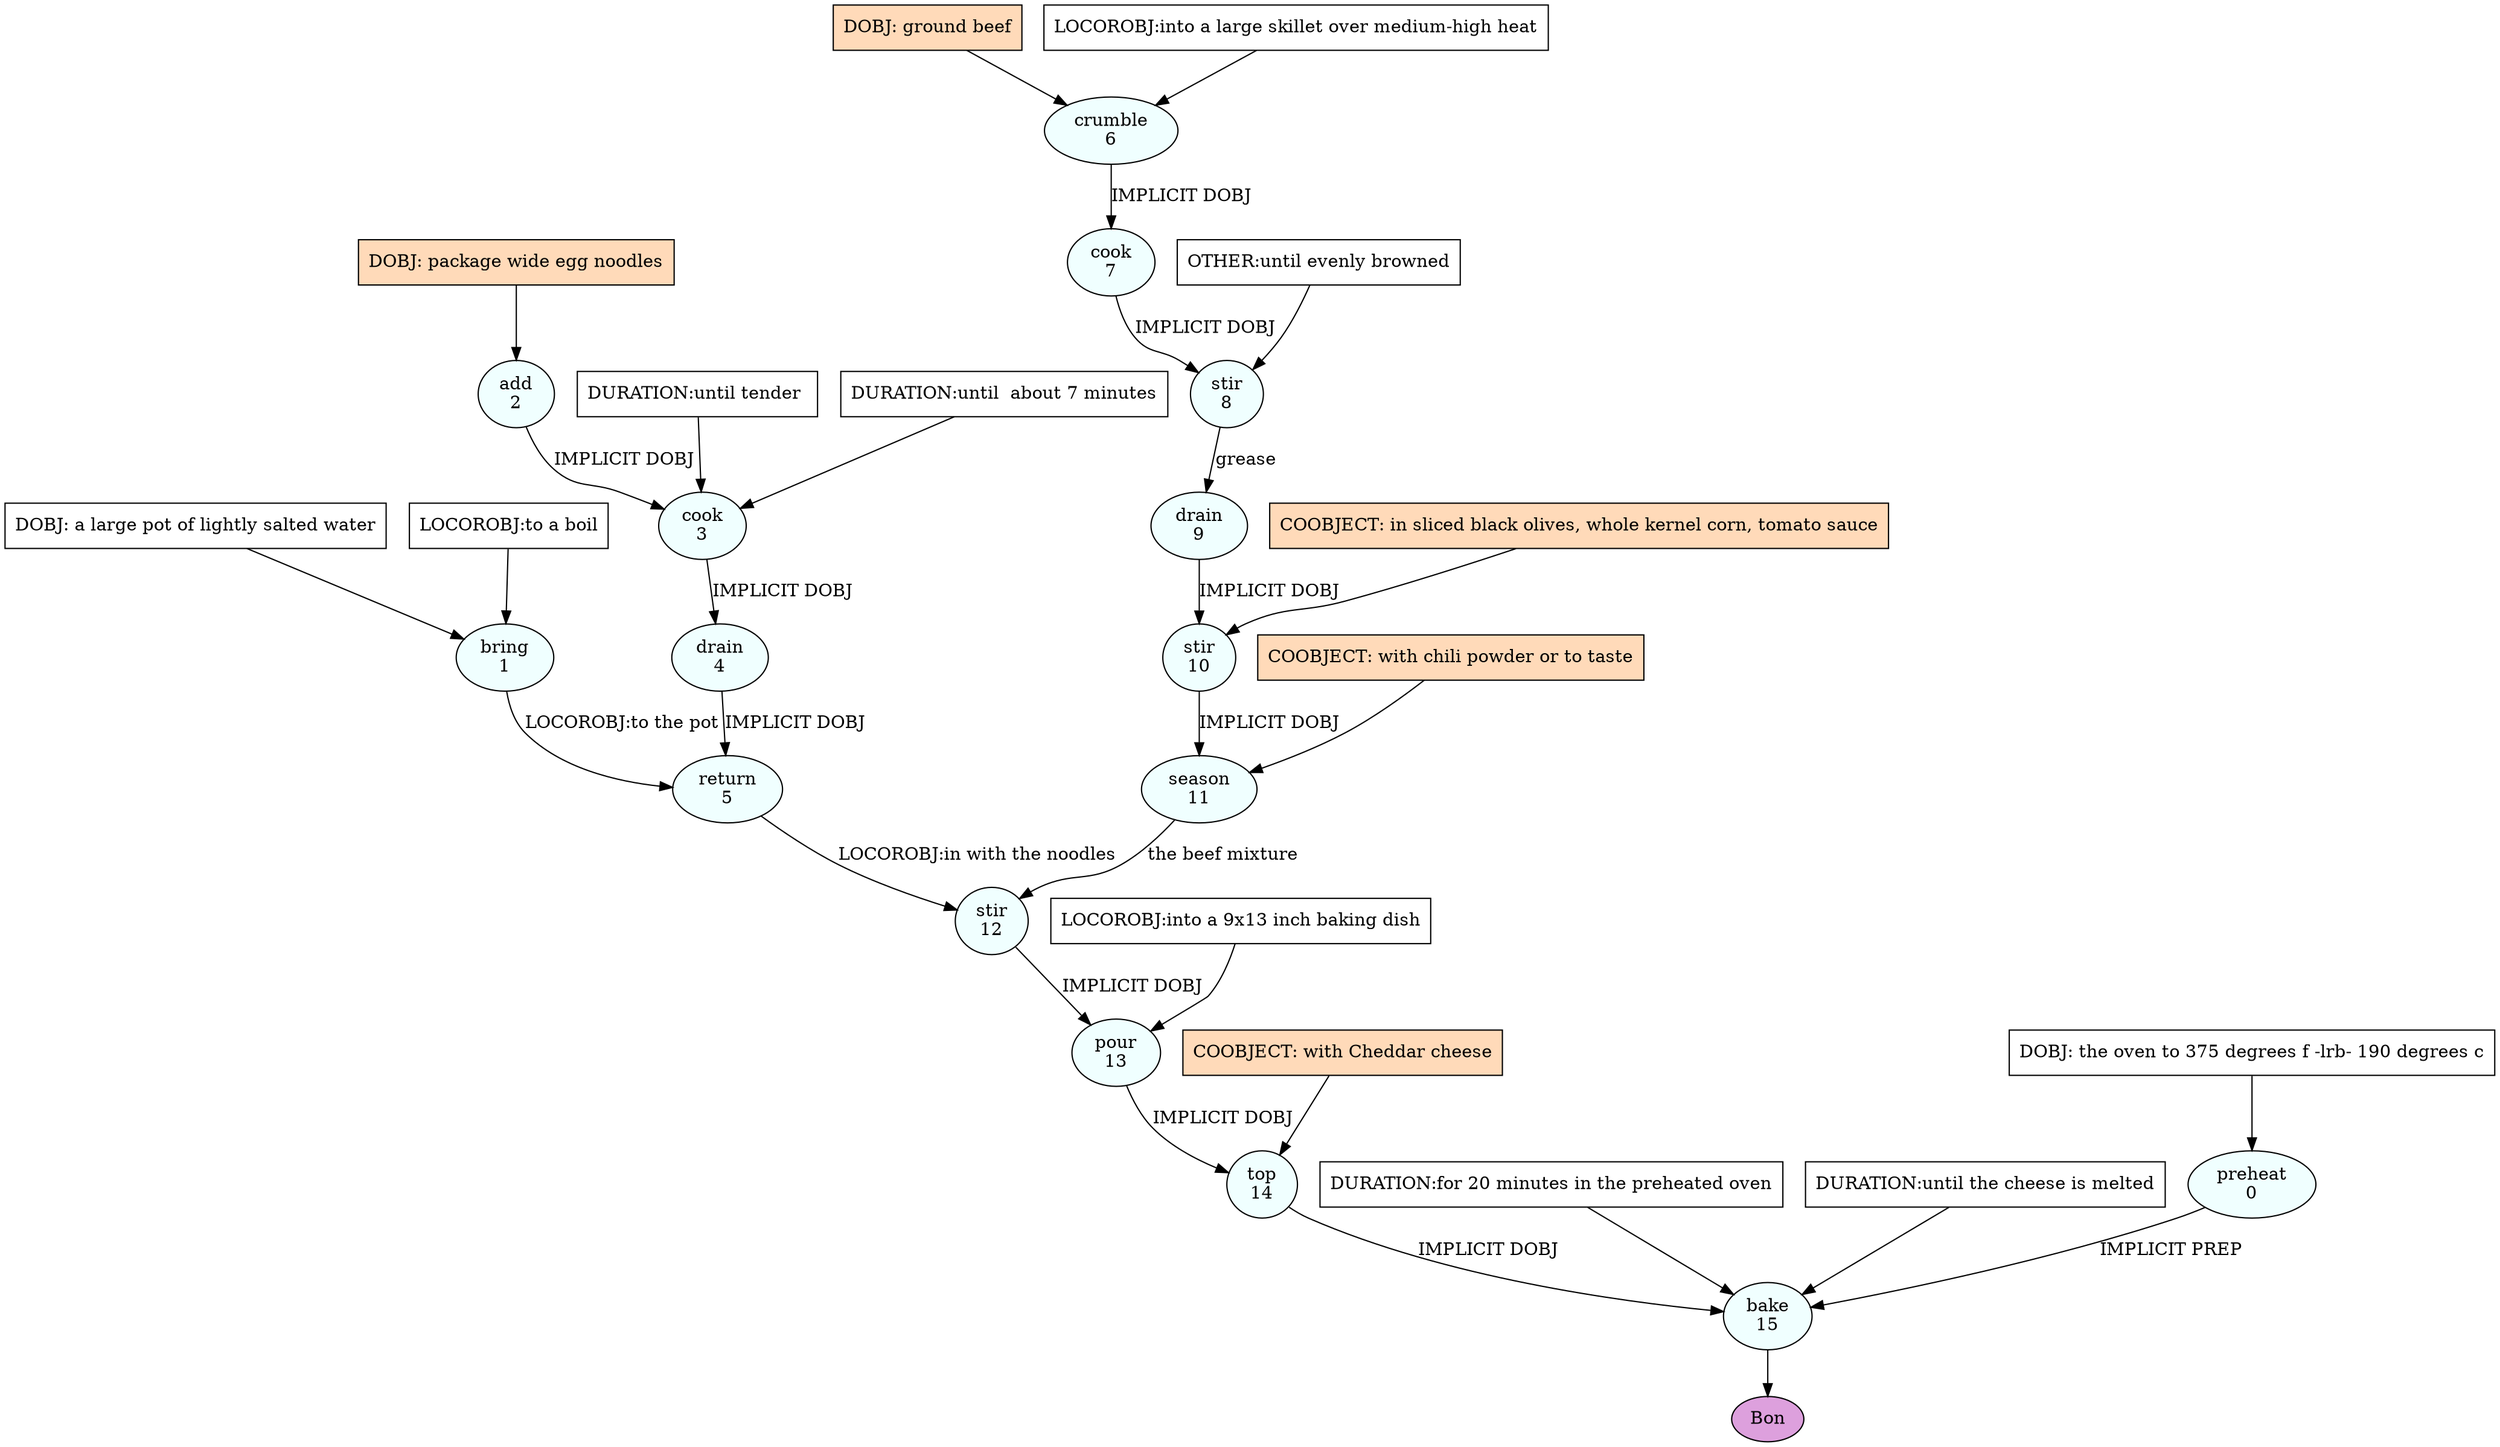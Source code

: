 digraph recipe {
E0[label="preheat
0", shape=oval, style=filled, fillcolor=azure]
E1[label="bring
1", shape=oval, style=filled, fillcolor=azure]
E2[label="add
2", shape=oval, style=filled, fillcolor=azure]
E3[label="cook
3", shape=oval, style=filled, fillcolor=azure]
E4[label="drain
4", shape=oval, style=filled, fillcolor=azure]
E5[label="return
5", shape=oval, style=filled, fillcolor=azure]
E6[label="crumble
6", shape=oval, style=filled, fillcolor=azure]
E7[label="cook
7", shape=oval, style=filled, fillcolor=azure]
E8[label="stir
8", shape=oval, style=filled, fillcolor=azure]
E9[label="drain
9", shape=oval, style=filled, fillcolor=azure]
E10[label="stir
10", shape=oval, style=filled, fillcolor=azure]
E11[label="season
11", shape=oval, style=filled, fillcolor=azure]
E12[label="stir
12", shape=oval, style=filled, fillcolor=azure]
E13[label="pour
13", shape=oval, style=filled, fillcolor=azure]
E14[label="top
14", shape=oval, style=filled, fillcolor=azure]
E15[label="bake
15", shape=oval, style=filled, fillcolor=azure]
D1[label="DOBJ: a large pot of lightly salted water", shape=box, style=filled, fillcolor=white]
D1 -> E1
P1_0[label="LOCOROBJ:to a boil", shape=box, style=filled, fillcolor=white]
P1_0 -> E1
D6[label="DOBJ: ground beef", shape=box, style=filled, fillcolor=peachpuff]
D6 -> E6
P6_0[label="LOCOROBJ:into a large skillet over medium-high heat", shape=box, style=filled, fillcolor=white]
P6_0 -> E6
D2[label="DOBJ: package wide egg noodles", shape=box, style=filled, fillcolor=peachpuff]
D2 -> E2
D0[label="DOBJ: the oven to 375 degrees f -lrb- 190 degrees c", shape=box, style=filled, fillcolor=white]
D0 -> E0
E2 -> E3 [label="IMPLICIT DOBJ"]
P3_0_0[label="DURATION:until tender ", shape=box, style=filled, fillcolor=white]
P3_0_0 -> E3
P3_0_1[label="DURATION:until  about 7 minutes", shape=box, style=filled, fillcolor=white]
P3_0_1 -> E3
E3 -> E4 [label="IMPLICIT DOBJ"]
E4 -> E5 [label="IMPLICIT DOBJ"]
E1 -> E5 [label="LOCOROBJ:to the pot"]
E6 -> E7 [label="IMPLICIT DOBJ"]
E7 -> E8 [label="IMPLICIT DOBJ"]
P8_0_0[label="OTHER:until evenly browned", shape=box, style=filled, fillcolor=white]
P8_0_0 -> E8
E8 -> E9 [label="grease"]
E9 -> E10 [label="IMPLICIT DOBJ"]
P10_0_ing[label="COOBJECT: in sliced black olives, whole kernel corn, tomato sauce", shape=box, style=filled, fillcolor=peachpuff]
P10_0_ing -> E10
E10 -> E11 [label="IMPLICIT DOBJ"]
P11_0_ing[label="COOBJECT: with chili powder or to taste", shape=box, style=filled, fillcolor=peachpuff]
P11_0_ing -> E11
E11 -> E12 [label="the beef mixture"]
E5 -> E12 [label="LOCOROBJ:in with the noodles"]
E12 -> E13 [label="IMPLICIT DOBJ"]
P13_0_0[label="LOCOROBJ:into a 9x13 inch baking dish", shape=box, style=filled, fillcolor=white]
P13_0_0 -> E13
E13 -> E14 [label="IMPLICIT DOBJ"]
P14_0_ing[label="COOBJECT: with Cheddar cheese", shape=box, style=filled, fillcolor=peachpuff]
P14_0_ing -> E14
E14 -> E15 [label="IMPLICIT DOBJ"]
E0 -> E15 [label="IMPLICIT PREP"]
P15_1_0[label="DURATION:for 20 minutes in the preheated oven", shape=box, style=filled, fillcolor=white]
P15_1_0 -> E15
P15_2_0[label="DURATION:until the cheese is melted", shape=box, style=filled, fillcolor=white]
P15_2_0 -> E15
EOR[label="Bon", shape=oval, style=filled, fillcolor=plum]
E15 -> EOR
}
